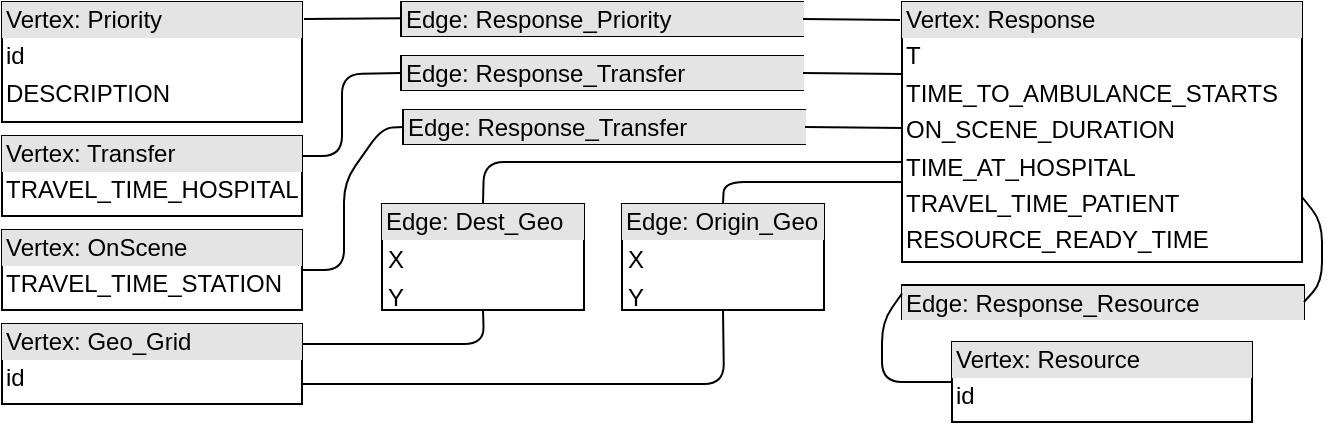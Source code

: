 <mxfile version="12.3.2" type="device" pages="1"><diagram id="NwQjBXzm_egFfH6iz95A" name="Page-1"><mxGraphModel dx="760" dy="358" grid="1" gridSize="10" guides="1" tooltips="1" connect="1" arrows="1" fold="1" page="1" pageScale="1" pageWidth="850" pageHeight="1100" math="0" shadow="0"><root><mxCell id="0"/><mxCell id="1" parent="0"/><mxCell id="B0YwN70ELpUT9z8plQD4-1" value="&lt;div style=&quot;box-sizing: border-box ; width: 100% ; background: #e4e4e4 ; padding: 2px&quot;&gt;Vertex: Response&lt;/div&gt;&lt;table style=&quot;width: 100% ; font-size: 1em&quot; cellpadding=&quot;2&quot; cellspacing=&quot;0&quot;&gt;&lt;tbody&gt;&lt;tr&gt;&lt;td&gt;T&lt;/td&gt;&lt;/tr&gt;&lt;tr&gt;&lt;td&gt;TIME_TO_AMBULANCE_STARTS&lt;/td&gt;&lt;/tr&gt;&lt;tr&gt;&lt;td&gt;ON_SCENE_DURATION&lt;/td&gt;&lt;/tr&gt;&lt;tr&gt;&lt;td&gt;TIME_AT_HOSPITAL&lt;/td&gt;&lt;/tr&gt;&lt;tr&gt;&lt;td&gt;TRAVEL_TIME_PATIENT&lt;/td&gt;&lt;/tr&gt;&lt;tr&gt;&lt;td&gt;RESOURCE_READY_TIME&lt;/td&gt;&lt;/tr&gt;&lt;/tbody&gt;&lt;/table&gt;" style="verticalAlign=top;align=left;overflow=fill;html=1;" parent="1" vertex="1"><mxGeometry x="550" y="30" width="200" height="130" as="geometry"/></mxCell><mxCell id="B0YwN70ELpUT9z8plQD4-2" value="&lt;div style=&quot;box-sizing: border-box ; width: 100% ; background: #e4e4e4 ; padding: 2px&quot;&gt;Vertex: Priority&lt;/div&gt;&lt;table style=&quot;width: 100% ; font-size: 1em&quot; cellpadding=&quot;2&quot; cellspacing=&quot;0&quot;&gt;&lt;tbody&gt;&lt;tr&gt;&lt;td&gt;id&lt;/td&gt;&lt;/tr&gt;&lt;tr&gt;&lt;td&gt;DESCRIPTION&lt;/td&gt;&lt;/tr&gt;&lt;/tbody&gt;&lt;/table&gt;" style="verticalAlign=top;align=left;overflow=fill;html=1;" parent="1" vertex="1"><mxGeometry x="100" y="30" width="150" height="60" as="geometry"/></mxCell><mxCell id="B0YwN70ELpUT9z8plQD4-3" value="&lt;div style=&quot;box-sizing: border-box ; width: 100% ; background: #e4e4e4 ; padding: 2px&quot;&gt;Vertex: Transfer&lt;/div&gt;&lt;table style=&quot;width: 100% ; font-size: 1em&quot; cellpadding=&quot;2&quot; cellspacing=&quot;0&quot;&gt;&lt;tbody&gt;&lt;tr&gt;&lt;td&gt;TRAVEL_TIME_HOSPITAL&lt;/td&gt;&lt;/tr&gt;&lt;tr&gt;&lt;td&gt;&lt;/td&gt;&lt;/tr&gt;&lt;/tbody&gt;&lt;/table&gt;" style="verticalAlign=top;align=left;overflow=fill;html=1;" parent="1" vertex="1"><mxGeometry x="100" y="97" width="150" height="40" as="geometry"/></mxCell><mxCell id="B0YwN70ELpUT9z8plQD4-4" value="&lt;div style=&quot;box-sizing: border-box ; width: 100% ; background: #e4e4e4 ; padding: 2px&quot;&gt;Vertex: Resource&lt;/div&gt;&lt;table style=&quot;width: 100% ; font-size: 1em&quot; cellpadding=&quot;2&quot; cellspacing=&quot;0&quot;&gt;&lt;tbody&gt;&lt;tr&gt;&lt;td&gt;id&lt;/td&gt;&lt;/tr&gt;&lt;tr&gt;&lt;td&gt;&lt;/td&gt;&lt;/tr&gt;&lt;/tbody&gt;&lt;/table&gt;" style="verticalAlign=top;align=left;overflow=fill;html=1;" parent="1" vertex="1"><mxGeometry x="575" y="200" width="150" height="40" as="geometry"/></mxCell><mxCell id="B0YwN70ELpUT9z8plQD4-5" value="&lt;div style=&quot;box-sizing: border-box ; width: 100% ; background: #e4e4e4 ; padding: 2px&quot;&gt;Edge: Response_Priority&lt;/div&gt;&lt;table style=&quot;width: 100% ; font-size: 1em&quot; cellpadding=&quot;2&quot; cellspacing=&quot;0&quot;&gt;&lt;tbody&gt;&lt;/tbody&gt;&lt;/table&gt;" style="verticalAlign=top;align=left;overflow=fill;html=1;" parent="1" vertex="1"><mxGeometry x="299.5" y="30" width="201" height="17" as="geometry"/></mxCell><mxCell id="B0YwN70ELpUT9z8plQD4-6" value="&lt;div style=&quot;box-sizing: border-box ; width: 100% ; background: #e4e4e4 ; padding: 2px&quot;&gt;Edge: Response_Transfer&lt;/div&gt;&lt;table style=&quot;width: 100% ; font-size: 1em&quot; cellpadding=&quot;2&quot; cellspacing=&quot;0&quot;&gt;&lt;tbody&gt;&lt;/tbody&gt;&lt;/table&gt;" style="verticalAlign=top;align=left;overflow=fill;html=1;" parent="1" vertex="1"><mxGeometry x="299.5" y="57" width="201" height="17" as="geometry"/></mxCell><mxCell id="B0YwN70ELpUT9z8plQD4-7" value="&lt;div style=&quot;box-sizing: border-box ; width: 100% ; background: #e4e4e4 ; padding: 2px&quot;&gt;Edge: Response_Resource&lt;/div&gt;&lt;table style=&quot;width: 100% ; font-size: 1em&quot; cellpadding=&quot;2&quot; cellspacing=&quot;0&quot;&gt;&lt;tbody&gt;&lt;/tbody&gt;&lt;/table&gt;" style="verticalAlign=top;align=left;overflow=fill;html=1;" parent="1" vertex="1"><mxGeometry x="550" y="171.5" width="201" height="17" as="geometry"/></mxCell><mxCell id="B0YwN70ELpUT9z8plQD4-9" value="" style="endArrow=none;html=1;entryX=1;entryY=0.5;entryDx=0;entryDy=0;" parent="1" target="B0YwN70ELpUT9z8plQD4-5" edge="1"><mxGeometry width="50" height="50" relative="1" as="geometry"><mxPoint x="549" y="39" as="sourcePoint"/><mxPoint x="240" y="-211" as="targetPoint"/></mxGeometry></mxCell><mxCell id="B0YwN70ELpUT9z8plQD4-11" value="" style="endArrow=none;html=1;entryX=1;entryY=0.5;entryDx=0;entryDy=0;exitX=0;exitY=0.102;exitDx=0;exitDy=0;exitPerimeter=0;" parent="1" edge="1"><mxGeometry width="50" height="50" relative="1" as="geometry"><mxPoint x="300" y="38.074" as="sourcePoint"/><mxPoint x="251" y="38.5" as="targetPoint"/></mxGeometry></mxCell><mxCell id="B0YwN70ELpUT9z8plQD4-12" value="" style="endArrow=none;html=1;entryX=1;entryY=0.25;entryDx=0;entryDy=0;exitX=0;exitY=0.5;exitDx=0;exitDy=0;" parent="1" source="B0YwN70ELpUT9z8plQD4-6" target="B0YwN70ELpUT9z8plQD4-3" edge="1"><mxGeometry width="50" height="50" relative="1" as="geometry"><mxPoint x="299" y="80" as="sourcePoint"/><mxPoint x="250" y="123.5" as="targetPoint"/><Array as="points"><mxPoint x="270" y="66"/><mxPoint x="270" y="107"/></Array></mxGeometry></mxCell><mxCell id="B0YwN70ELpUT9z8plQD4-13" value="" style="endArrow=none;html=1;entryX=1;entryY=0.5;entryDx=0;entryDy=0;" parent="1" target="B0YwN70ELpUT9z8plQD4-6" edge="1"><mxGeometry width="50" height="50" relative="1" as="geometry"><mxPoint x="550" y="66" as="sourcePoint"/><mxPoint x="500.5" y="123" as="targetPoint"/><Array as="points"/></mxGeometry></mxCell><mxCell id="B0YwN70ELpUT9z8plQD4-14" value="" style="endArrow=none;html=1;entryX=1;entryY=0.5;entryDx=0;entryDy=0;exitX=1;exitY=0.75;exitDx=0;exitDy=0;" parent="1" target="B0YwN70ELpUT9z8plQD4-7" edge="1" source="B0YwN70ELpUT9z8plQD4-1"><mxGeometry width="50" height="50" relative="1" as="geometry"><mxPoint x="550" y="97" as="sourcePoint"/><mxPoint x="501" y="197.5" as="targetPoint"/><Array as="points"><mxPoint x="760" y="140"/><mxPoint x="760" y="170"/></Array></mxGeometry></mxCell><mxCell id="B0YwN70ELpUT9z8plQD4-15" value="" style="endArrow=none;html=1;entryX=0;entryY=0.5;entryDx=0;entryDy=0;exitX=0;exitY=0.25;exitDx=0;exitDy=0;" parent="1" source="B0YwN70ELpUT9z8plQD4-7" target="B0YwN70ELpUT9z8plQD4-4" edge="1"><mxGeometry width="50" height="50" relative="1" as="geometry"><mxPoint x="299" y="110" as="sourcePoint"/><mxPoint x="250" y="197.5" as="targetPoint"/><Array as="points"><mxPoint x="540" y="190"/><mxPoint x="540" y="220"/></Array></mxGeometry></mxCell><mxCell id="sWbEsTFLfwnGhe7P-afi-1" value="&lt;div style=&quot;box-sizing: border-box ; width: 100% ; background: #e4e4e4 ; padding: 2px&quot;&gt;Edge: Origin_Geo&lt;/div&gt;&lt;table&gt;&lt;tbody&gt;&lt;tr&gt;&lt;td&gt;X&lt;/td&gt;&lt;/tr&gt;&lt;tr&gt;&lt;td&gt;Y&lt;/td&gt;&lt;/tr&gt;&lt;/tbody&gt;&lt;/table&gt;&lt;table style=&quot;width: 100% ; font-size: 1em&quot; cellpadding=&quot;2&quot; cellspacing=&quot;0&quot;&gt;&lt;tbody&gt;&lt;/tbody&gt;&lt;/table&gt;" style="verticalAlign=top;align=left;overflow=fill;html=1;" parent="1" vertex="1"><mxGeometry x="410" y="131" width="101" height="53" as="geometry"/></mxCell><mxCell id="sWbEsTFLfwnGhe7P-afi-2" value="&lt;div style=&quot;box-sizing: border-box ; width: 100% ; background: #e4e4e4 ; padding: 2px&quot;&gt;Edge: Dest_Geo&lt;/div&gt;&lt;table&gt;&lt;tbody&gt;&lt;tr&gt;&lt;td&gt;X&lt;/td&gt;&lt;/tr&gt;&lt;tr&gt;&lt;td&gt;Y&lt;/td&gt;&lt;/tr&gt;&lt;/tbody&gt;&lt;/table&gt;&lt;table style=&quot;width: 100% ; font-size: 1em&quot; cellpadding=&quot;2&quot; cellspacing=&quot;0&quot;&gt;&lt;tbody&gt;&lt;/tbody&gt;&lt;/table&gt;" style="verticalAlign=top;align=left;overflow=fill;html=1;" parent="1" vertex="1"><mxGeometry x="290" y="131" width="101" height="53" as="geometry"/></mxCell><mxCell id="sWbEsTFLfwnGhe7P-afi-3" value="&lt;div style=&quot;box-sizing: border-box ; width: 100% ; background: #e4e4e4 ; padding: 2px&quot;&gt;Vertex: Geo_Grid&lt;/div&gt;&lt;table style=&quot;width: 100% ; font-size: 1em&quot; cellpadding=&quot;2&quot; cellspacing=&quot;0&quot;&gt;&lt;tbody&gt;&lt;tr&gt;&lt;td&gt;id&lt;/td&gt;&lt;/tr&gt;&lt;tr&gt;&lt;td&gt;&lt;/td&gt;&lt;/tr&gt;&lt;/tbody&gt;&lt;/table&gt;" style="verticalAlign=top;align=left;overflow=fill;html=1;" parent="1" vertex="1"><mxGeometry x="100" y="191" width="150" height="40" as="geometry"/></mxCell><mxCell id="sWbEsTFLfwnGhe7P-afi-5" value="" style="endArrow=none;html=1;entryX=0.5;entryY=0;entryDx=0;entryDy=0;" parent="1" target="sWbEsTFLfwnGhe7P-afi-2" edge="1"><mxGeometry width="50" height="50" relative="1" as="geometry"><mxPoint x="550" y="110" as="sourcePoint"/><mxPoint x="501" y="130" as="targetPoint"/><Array as="points"><mxPoint x="341" y="110"/></Array></mxGeometry></mxCell><mxCell id="sWbEsTFLfwnGhe7P-afi-6" value="" style="endArrow=none;html=1;entryX=1;entryY=0.75;entryDx=0;entryDy=0;exitX=0.5;exitY=1;exitDx=0;exitDy=0;" parent="1" source="sWbEsTFLfwnGhe7P-afi-1" target="sWbEsTFLfwnGhe7P-afi-3" edge="1"><mxGeometry width="50" height="50" relative="1" as="geometry"><mxPoint x="550" y="200.5" as="sourcePoint"/><mxPoint x="500.5" y="200" as="targetPoint"/><Array as="points"><mxPoint x="461" y="221"/></Array></mxGeometry></mxCell><mxCell id="sWbEsTFLfwnGhe7P-afi-8" value="" style="endArrow=none;html=1;entryX=1;entryY=0.25;entryDx=0;entryDy=0;exitX=0.5;exitY=1;exitDx=0;exitDy=0;" parent="1" source="sWbEsTFLfwnGhe7P-afi-2" target="sWbEsTFLfwnGhe7P-afi-3" edge="1"><mxGeometry width="50" height="50" relative="1" as="geometry"><mxPoint x="400" y="140" as="sourcePoint"/><mxPoint x="330.5" y="174" as="targetPoint"/><Array as="points"><mxPoint x="341" y="201"/></Array></mxGeometry></mxCell><mxCell id="sWbEsTFLfwnGhe7P-afi-11" value="" style="endArrow=none;html=1;entryX=0.5;entryY=0;entryDx=0;entryDy=0;" parent="1" target="sWbEsTFLfwnGhe7P-afi-1" edge="1"><mxGeometry width="50" height="50" relative="1" as="geometry"><mxPoint x="550" y="120" as="sourcePoint"/><mxPoint x="359.5" y="141" as="targetPoint"/><Array as="points"><mxPoint x="461" y="120"/></Array></mxGeometry></mxCell><mxCell id="wnKIrYfIcyUFf_fy-Ljd-1" value="&lt;div style=&quot;box-sizing: border-box ; width: 100% ; background: #e4e4e4 ; padding: 2px&quot;&gt;Vertex: OnScene&lt;/div&gt;&lt;table style=&quot;width: 100% ; font-size: 1em&quot; cellpadding=&quot;2&quot; cellspacing=&quot;0&quot;&gt;&lt;tbody&gt;&lt;tr&gt;&lt;td&gt;TRAVEL_TIME_STATION&lt;/td&gt;&lt;/tr&gt;&lt;tr&gt;&lt;td&gt;&lt;/td&gt;&lt;/tr&gt;&lt;/tbody&gt;&lt;/table&gt;" style="verticalAlign=top;align=left;overflow=fill;html=1;" vertex="1" parent="1"><mxGeometry x="100" y="144" width="150" height="40" as="geometry"/></mxCell><mxCell id="wnKIrYfIcyUFf_fy-Ljd-2" value="&lt;div style=&quot;box-sizing: border-box ; width: 100% ; background: #e4e4e4 ; padding: 2px&quot;&gt;Edge: Response_Transfer&lt;/div&gt;&lt;table style=&quot;width: 100% ; font-size: 1em&quot; cellpadding=&quot;2&quot; cellspacing=&quot;0&quot;&gt;&lt;tbody&gt;&lt;/tbody&gt;&lt;/table&gt;" style="verticalAlign=top;align=left;overflow=fill;html=1;" vertex="1" parent="1"><mxGeometry x="300.5" y="84" width="201" height="17" as="geometry"/></mxCell><mxCell id="wnKIrYfIcyUFf_fy-Ljd-3" value="" style="endArrow=none;html=1;entryX=1;entryY=0.5;entryDx=0;entryDy=0;exitX=0;exitY=0.5;exitDx=0;exitDy=0;" edge="1" parent="1" source="wnKIrYfIcyUFf_fy-Ljd-2" target="wnKIrYfIcyUFf_fy-Ljd-1"><mxGeometry width="50" height="50" relative="1" as="geometry"><mxPoint x="299.5" y="104" as="sourcePoint"/><mxPoint x="250.5" y="131" as="targetPoint"/><Array as="points"><mxPoint x="290" y="93"/><mxPoint x="271" y="120"/><mxPoint x="271" y="164"/></Array></mxGeometry></mxCell><mxCell id="wnKIrYfIcyUFf_fy-Ljd-4" value="" style="endArrow=none;html=1;entryX=1;entryY=0.5;entryDx=0;entryDy=0;" edge="1" parent="1" target="wnKIrYfIcyUFf_fy-Ljd-2"><mxGeometry width="50" height="50" relative="1" as="geometry"><mxPoint x="550.5" y="93" as="sourcePoint"/><mxPoint x="501" y="147" as="targetPoint"/><Array as="points"/></mxGeometry></mxCell></root></mxGraphModel></diagram></mxfile>